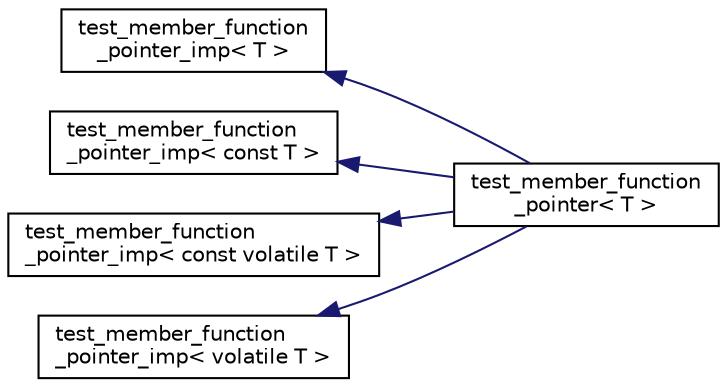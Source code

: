 digraph "Graphical Class Hierarchy"
{
  edge [fontname="Helvetica",fontsize="10",labelfontname="Helvetica",labelfontsize="10"];
  node [fontname="Helvetica",fontsize="10",shape=record];
  rankdir="LR";
  Node972 [label="test_member_function\l_pointer_imp\< T \>",height=0.2,width=0.4,color="black", fillcolor="white", style="filled",URL="$structtest__member__function__pointer__imp.html"];
  Node972 -> Node1 [dir="back",color="midnightblue",fontsize="10",style="solid",fontname="Helvetica"];
  Node1 [label="test_member_function\l_pointer\< T \>",height=0.2,width=0.4,color="black", fillcolor="white", style="filled",URL="$structtest__member__function__pointer.html"];
  Node971 [label="test_member_function\l_pointer_imp\< const T \>",height=0.2,width=0.4,color="black", fillcolor="white", style="filled",URL="$structtest__member__function__pointer__imp.html"];
  Node971 -> Node1 [dir="back",color="midnightblue",fontsize="10",style="solid",fontname="Helvetica"];
  Node970 [label="test_member_function\l_pointer_imp\< const volatile T \>",height=0.2,width=0.4,color="black", fillcolor="white", style="filled",URL="$structtest__member__function__pointer__imp.html"];
  Node970 -> Node1 [dir="back",color="midnightblue",fontsize="10",style="solid",fontname="Helvetica"];
  Node0 [label="test_member_function\l_pointer_imp\< volatile T \>",height=0.2,width=0.4,color="black", fillcolor="white", style="filled",URL="$structtest__member__function__pointer__imp.html"];
  Node0 -> Node1 [dir="back",color="midnightblue",fontsize="10",style="solid",fontname="Helvetica"];
}

